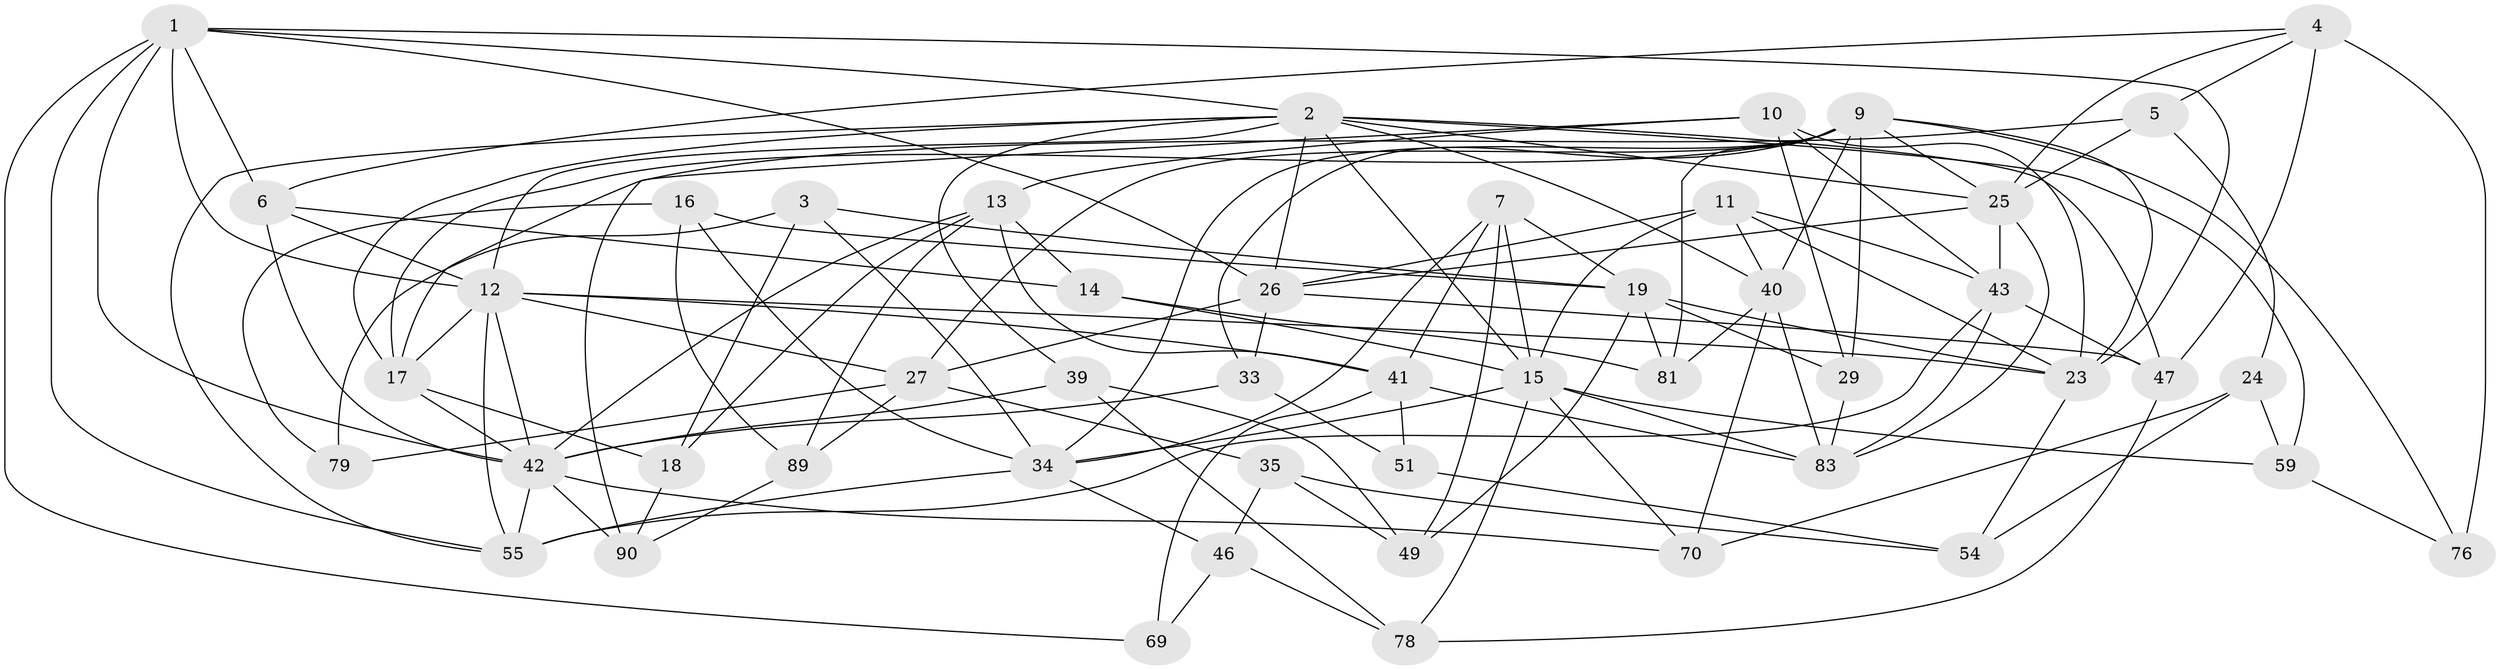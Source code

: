 // original degree distribution, {4: 1.0}
// Generated by graph-tools (version 1.1) at 2025/16/03/09/25 04:16:18]
// undirected, 48 vertices, 129 edges
graph export_dot {
graph [start="1"]
  node [color=gray90,style=filled];
  1 [super="+56"];
  2 [super="+8+82+45"];
  3;
  4 [super="+38"];
  5;
  6 [super="+84"];
  7 [super="+72"];
  9 [super="+74+20"];
  10 [super="+92"];
  11 [super="+93"];
  12 [super="+31"];
  13 [super="+36"];
  14;
  15 [super="+21+32"];
  16;
  17 [super="+62"];
  18;
  19 [super="+95+86"];
  23 [super="+52+30"];
  24;
  25 [super="+60+75+66"];
  26 [super="+28"];
  27 [super="+37+64"];
  29;
  33;
  34 [super="+58+68"];
  35;
  39;
  40 [super="+67"];
  41 [super="+73"];
  42 [super="+48+57"];
  43 [super="+50"];
  46;
  47 [super="+77"];
  49;
  51;
  54;
  55 [super="+80"];
  59;
  69;
  70;
  76;
  78;
  79;
  81;
  83 [super="+87"];
  89;
  90;
  1 -- 6;
  1 -- 23;
  1 -- 69;
  1 -- 55;
  1 -- 42;
  1 -- 26;
  1 -- 2;
  1 -- 12;
  2 -- 59;
  2 -- 55;
  2 -- 39;
  2 -- 25 [weight=2];
  2 -- 17;
  2 -- 26;
  2 -- 15;
  2 -- 40;
  2 -- 12;
  2 -- 47;
  3 -- 79;
  3 -- 18;
  3 -- 19;
  3 -- 34;
  4 -- 76 [weight=2];
  4 -- 5;
  4 -- 25;
  4 -- 6;
  4 -- 47;
  5 -- 24;
  5 -- 25;
  5 -- 17;
  6 -- 14;
  6 -- 12 [weight=2];
  6 -- 42;
  7 -- 41;
  7 -- 19 [weight=2];
  7 -- 49;
  7 -- 34;
  7 -- 15;
  9 -- 76;
  9 -- 33;
  9 -- 29;
  9 -- 23;
  9 -- 27;
  9 -- 17;
  9 -- 81;
  9 -- 34;
  9 -- 40;
  9 -- 25;
  10 -- 29;
  10 -- 90;
  10 -- 23 [weight=2];
  10 -- 43;
  10 -- 13;
  11 -- 43 [weight=2];
  11 -- 15;
  11 -- 23;
  11 -- 40;
  11 -- 26;
  12 -- 42;
  12 -- 41;
  12 -- 23;
  12 -- 17;
  12 -- 55;
  12 -- 27;
  13 -- 18;
  13 -- 42;
  13 -- 89;
  13 -- 14;
  13 -- 41;
  14 -- 81;
  14 -- 15;
  15 -- 59;
  15 -- 78;
  15 -- 34 [weight=2];
  15 -- 83;
  15 -- 70;
  16 -- 89;
  16 -- 79;
  16 -- 19;
  16 -- 34;
  17 -- 18;
  17 -- 42;
  18 -- 90;
  19 -- 49;
  19 -- 23;
  19 -- 81;
  19 -- 29;
  23 -- 54;
  24 -- 70;
  24 -- 59;
  24 -- 54;
  25 -- 26 [weight=2];
  25 -- 43 [weight=2];
  25 -- 83;
  26 -- 47 [weight=2];
  26 -- 33;
  26 -- 27 [weight=2];
  27 -- 79 [weight=2];
  27 -- 89;
  27 -- 35;
  29 -- 83;
  33 -- 51;
  33 -- 42;
  34 -- 55;
  34 -- 46;
  35 -- 49;
  35 -- 54;
  35 -- 46;
  39 -- 49;
  39 -- 78;
  39 -- 42;
  40 -- 81;
  40 -- 70;
  40 -- 83;
  41 -- 69 [weight=2];
  41 -- 83;
  41 -- 51 [weight=2];
  42 -- 55;
  42 -- 70;
  42 -- 90;
  43 -- 83;
  43 -- 55;
  43 -- 47;
  46 -- 69;
  46 -- 78;
  47 -- 78;
  51 -- 54;
  59 -- 76;
  89 -- 90;
}
